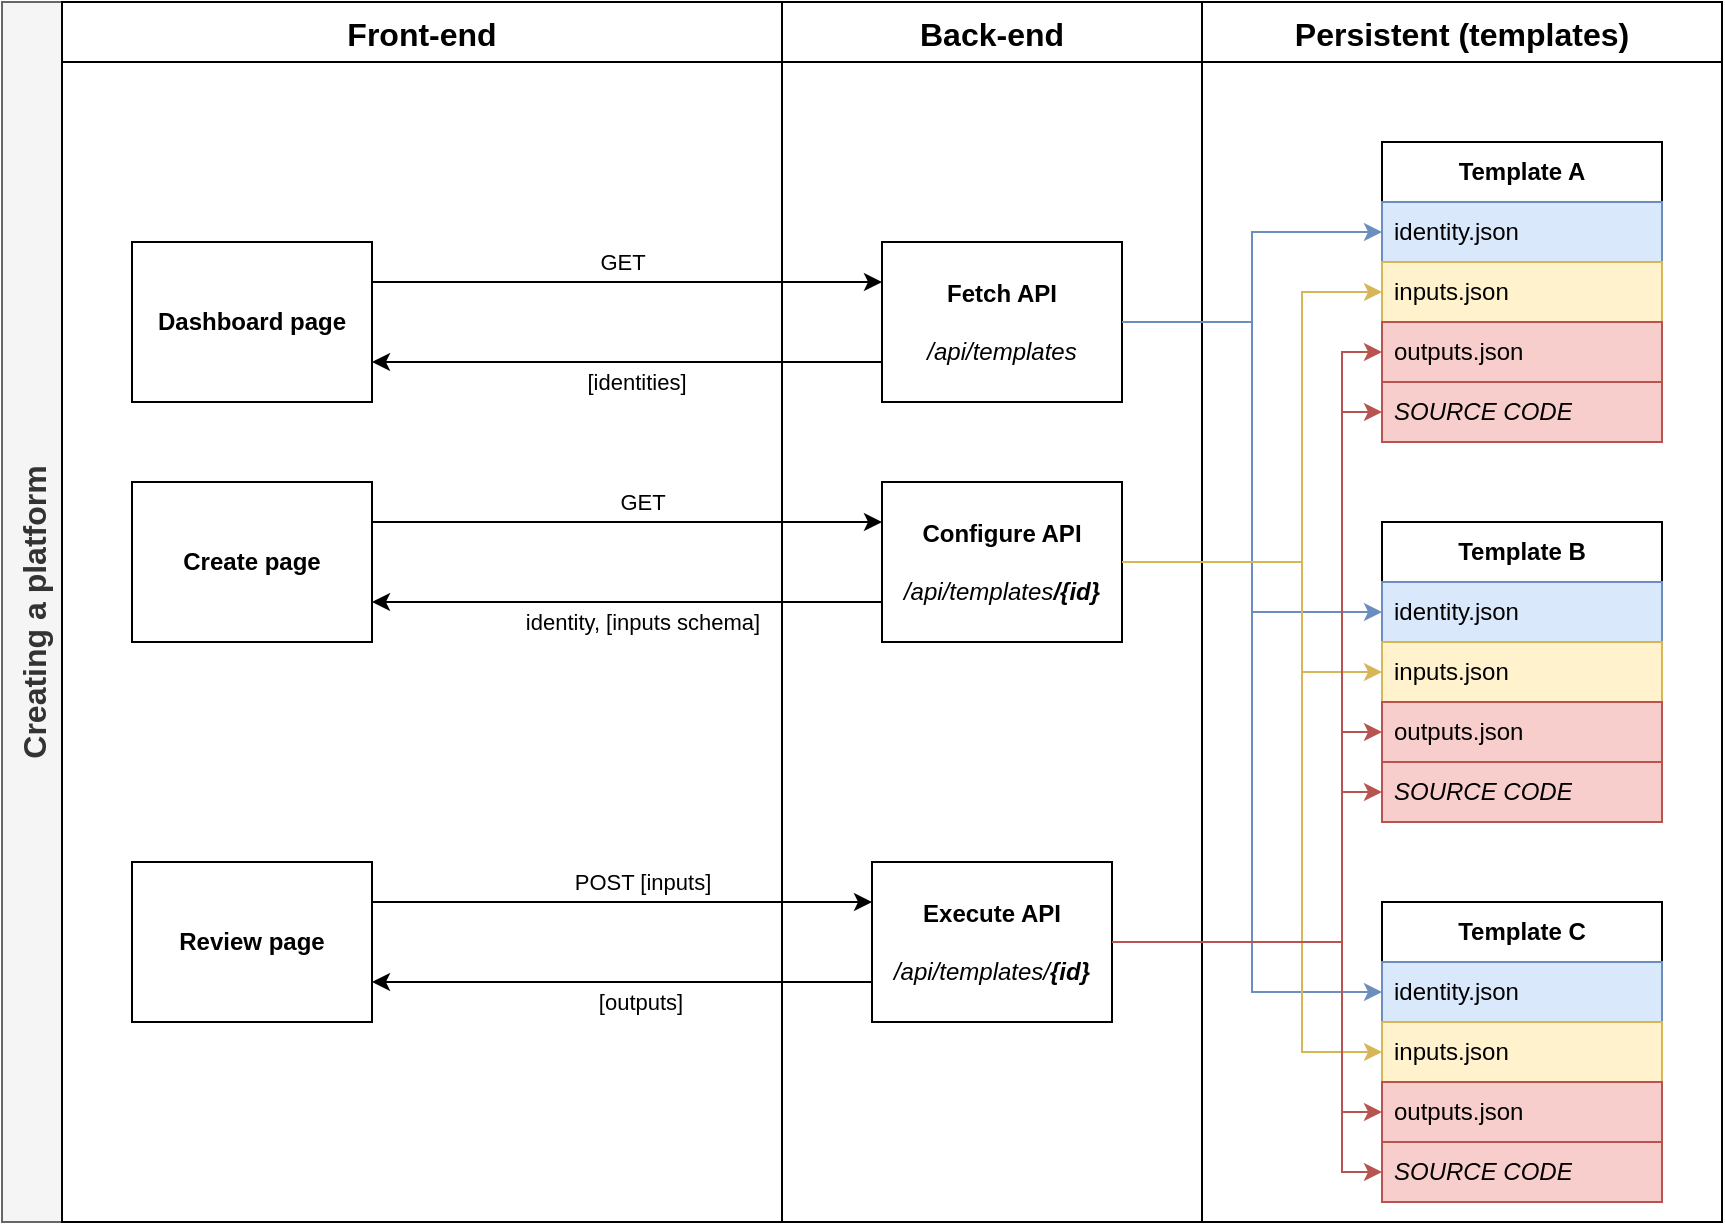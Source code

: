 <mxfile version="25.0.3" pages="2">
  <diagram id="C5RBs43oDa-KdzZeNtuy" name="Page-1">
    <mxGraphModel dx="679" dy="795" grid="1" gridSize="10" guides="1" tooltips="1" connect="1" arrows="1" fold="1" page="1" pageScale="1" pageWidth="827" pageHeight="1169" math="0" shadow="0">
      <root>
        <mxCell id="WIyWlLk6GJQsqaUBKTNV-0" />
        <mxCell id="WIyWlLk6GJQsqaUBKTNV-1" parent="WIyWlLk6GJQsqaUBKTNV-0" />
        <mxCell id="_A4C78QhjoVFTaDTlQbj-2" value="Creating a platform" style="swimlane;childLayout=stackLayout;resizeParent=1;resizeParentMax=0;startSize=30;horizontal=0;horizontalStack=1;fontSize=16;fillColor=#f5f5f5;fontColor=#333333;strokeColor=#666666;" parent="WIyWlLk6GJQsqaUBKTNV-1" vertex="1">
          <mxGeometry x="70" y="70" width="860" height="610" as="geometry" />
        </mxCell>
        <mxCell id="_A4C78QhjoVFTaDTlQbj-3" value="Front-end" style="swimlane;startSize=30;fontSize=16;" parent="_A4C78QhjoVFTaDTlQbj-2" vertex="1">
          <mxGeometry x="30" width="360" height="610" as="geometry" />
        </mxCell>
        <mxCell id="_A4C78QhjoVFTaDTlQbj-7" value="Dashboard page" style="rounded=0;whiteSpace=wrap;html=1;fontStyle=1" parent="_A4C78QhjoVFTaDTlQbj-3" vertex="1">
          <mxGeometry x="35" y="120" width="120" height="80" as="geometry" />
        </mxCell>
        <mxCell id="_A4C78QhjoVFTaDTlQbj-35" value="Create page" style="rounded=0;whiteSpace=wrap;html=1;fontStyle=1" parent="_A4C78QhjoVFTaDTlQbj-3" vertex="1">
          <mxGeometry x="35" y="240" width="120" height="80" as="geometry" />
        </mxCell>
        <mxCell id="_A4C78QhjoVFTaDTlQbj-45" value="Review page" style="rounded=0;whiteSpace=wrap;html=1;fontStyle=1" parent="_A4C78QhjoVFTaDTlQbj-3" vertex="1">
          <mxGeometry x="35" y="430" width="120" height="80" as="geometry" />
        </mxCell>
        <mxCell id="_A4C78QhjoVFTaDTlQbj-4" value="Back-end" style="swimlane;startSize=30;fontSize=16;" parent="_A4C78QhjoVFTaDTlQbj-2" vertex="1">
          <mxGeometry x="390" width="210" height="610" as="geometry">
            <mxRectangle x="140" width="40" height="610" as="alternateBounds" />
          </mxGeometry>
        </mxCell>
        <mxCell id="_A4C78QhjoVFTaDTlQbj-8" value="&lt;div&gt;Fetch API&lt;/div&gt;&lt;div&gt;&lt;br&gt;&lt;/div&gt;&lt;div&gt;&lt;i style=&quot;font-weight: normal;&quot;&gt;/api/templates&lt;/i&gt;&lt;/div&gt;" style="rounded=0;whiteSpace=wrap;html=1;fontStyle=1" parent="_A4C78QhjoVFTaDTlQbj-4" vertex="1">
          <mxGeometry x="50" y="120" width="120" height="80" as="geometry" />
        </mxCell>
        <mxCell id="_A4C78QhjoVFTaDTlQbj-36" value="&lt;div&gt;Configure API&lt;/div&gt;&lt;div&gt;&lt;br&gt;&lt;/div&gt;&lt;div&gt;&lt;i style=&quot;font-weight: normal;&quot;&gt;/api/templates&lt;/i&gt;&lt;i&gt;/{id}&lt;/i&gt;&lt;/div&gt;" style="rounded=0;whiteSpace=wrap;html=1;fontStyle=1" parent="_A4C78QhjoVFTaDTlQbj-4" vertex="1">
          <mxGeometry x="50" y="240" width="120" height="80" as="geometry" />
        </mxCell>
        <mxCell id="_A4C78QhjoVFTaDTlQbj-46" value="&lt;div&gt;Execute API&lt;/div&gt;&lt;div&gt;&lt;br&gt;&lt;/div&gt;&lt;div&gt;&lt;i style=&quot;font-weight: normal;&quot;&gt;/api/templates/&lt;b&gt;{id}&lt;/b&gt;&lt;/i&gt;&lt;/div&gt;" style="rounded=0;whiteSpace=wrap;html=1;fontStyle=1" parent="_A4C78QhjoVFTaDTlQbj-4" vertex="1">
          <mxGeometry x="45" y="430" width="120" height="80" as="geometry" />
        </mxCell>
        <mxCell id="_A4C78QhjoVFTaDTlQbj-5" value="Persistent (templates)" style="swimlane;startSize=30;fontSize=16;" parent="_A4C78QhjoVFTaDTlQbj-2" vertex="1">
          <mxGeometry x="600" width="260" height="610" as="geometry" />
        </mxCell>
        <mxCell id="_A4C78QhjoVFTaDTlQbj-18" value="&lt;b&gt;Template A&lt;br&gt;&lt;/b&gt;" style="swimlane;fontStyle=0;childLayout=stackLayout;horizontal=1;startSize=30;horizontalStack=0;resizeParent=1;resizeParentMax=0;resizeLast=0;collapsible=1;marginBottom=0;whiteSpace=wrap;html=1;" parent="_A4C78QhjoVFTaDTlQbj-5" vertex="1">
          <mxGeometry x="90" y="70" width="140" height="150" as="geometry" />
        </mxCell>
        <mxCell id="_A4C78QhjoVFTaDTlQbj-19" value="identity.json" style="text;strokeColor=#6c8ebf;fillColor=#dae8fc;align=left;verticalAlign=middle;spacingLeft=4;spacingRight=4;overflow=hidden;points=[[0,0.5],[1,0.5]];portConstraint=eastwest;rotatable=0;whiteSpace=wrap;html=1;" parent="_A4C78QhjoVFTaDTlQbj-18" vertex="1">
          <mxGeometry y="30" width="140" height="30" as="geometry" />
        </mxCell>
        <mxCell id="_A4C78QhjoVFTaDTlQbj-20" value="inputs.json" style="text;strokeColor=#d6b656;fillColor=#fff2cc;align=left;verticalAlign=middle;spacingLeft=4;spacingRight=4;overflow=hidden;points=[[0,0.5],[1,0.5]];portConstraint=eastwest;rotatable=0;whiteSpace=wrap;html=1;" parent="_A4C78QhjoVFTaDTlQbj-18" vertex="1">
          <mxGeometry y="60" width="140" height="30" as="geometry" />
        </mxCell>
        <mxCell id="_A4C78QhjoVFTaDTlQbj-21" value="outputs.json" style="text;strokeColor=#b85450;fillColor=#f8cecc;align=left;verticalAlign=middle;spacingLeft=4;spacingRight=4;overflow=hidden;points=[[0,0.5],[1,0.5]];portConstraint=eastwest;rotatable=0;whiteSpace=wrap;html=1;" parent="_A4C78QhjoVFTaDTlQbj-18" vertex="1">
          <mxGeometry y="90" width="140" height="30" as="geometry" />
        </mxCell>
        <mxCell id="_A4C78QhjoVFTaDTlQbj-50" value="&lt;i&gt;SOURCE CODE&lt;/i&gt;" style="text;strokeColor=#b85450;fillColor=#f8cecc;align=left;verticalAlign=middle;spacingLeft=4;spacingRight=4;overflow=hidden;points=[[0,0.5],[1,0.5]];portConstraint=eastwest;rotatable=0;whiteSpace=wrap;html=1;" parent="_A4C78QhjoVFTaDTlQbj-18" vertex="1">
          <mxGeometry y="120" width="140" height="30" as="geometry" />
        </mxCell>
        <mxCell id="_A4C78QhjoVFTaDTlQbj-23" value="&lt;b&gt;Template B&lt;br&gt;&lt;/b&gt;" style="swimlane;fontStyle=0;childLayout=stackLayout;horizontal=1;startSize=30;horizontalStack=0;resizeParent=1;resizeParentMax=0;resizeLast=0;collapsible=1;marginBottom=0;whiteSpace=wrap;html=1;" parent="_A4C78QhjoVFTaDTlQbj-5" vertex="1">
          <mxGeometry x="90" y="260" width="140" height="150" as="geometry" />
        </mxCell>
        <mxCell id="_A4C78QhjoVFTaDTlQbj-24" value="identity.json" style="text;strokeColor=#6c8ebf;fillColor=#dae8fc;align=left;verticalAlign=middle;spacingLeft=4;spacingRight=4;overflow=hidden;points=[[0,0.5],[1,0.5]];portConstraint=eastwest;rotatable=0;whiteSpace=wrap;html=1;" parent="_A4C78QhjoVFTaDTlQbj-23" vertex="1">
          <mxGeometry y="30" width="140" height="30" as="geometry" />
        </mxCell>
        <mxCell id="_A4C78QhjoVFTaDTlQbj-25" value="inputs.json" style="text;strokeColor=#d6b656;fillColor=#fff2cc;align=left;verticalAlign=middle;spacingLeft=4;spacingRight=4;overflow=hidden;points=[[0,0.5],[1,0.5]];portConstraint=eastwest;rotatable=0;whiteSpace=wrap;html=1;" parent="_A4C78QhjoVFTaDTlQbj-23" vertex="1">
          <mxGeometry y="60" width="140" height="30" as="geometry" />
        </mxCell>
        <mxCell id="_A4C78QhjoVFTaDTlQbj-26" value="outputs.json" style="text;strokeColor=#b85450;fillColor=#f8cecc;align=left;verticalAlign=middle;spacingLeft=4;spacingRight=4;overflow=hidden;points=[[0,0.5],[1,0.5]];portConstraint=eastwest;rotatable=0;whiteSpace=wrap;html=1;" parent="_A4C78QhjoVFTaDTlQbj-23" vertex="1">
          <mxGeometry y="90" width="140" height="30" as="geometry" />
        </mxCell>
        <mxCell id="_A4C78QhjoVFTaDTlQbj-52" value="&lt;i&gt;SOURCE CODE&lt;br&gt;&lt;/i&gt;" style="text;strokeColor=#b85450;fillColor=#f8cecc;align=left;verticalAlign=middle;spacingLeft=4;spacingRight=4;overflow=hidden;points=[[0,0.5],[1,0.5]];portConstraint=eastwest;rotatable=0;whiteSpace=wrap;html=1;" parent="_A4C78QhjoVFTaDTlQbj-23" vertex="1">
          <mxGeometry y="120" width="140" height="30" as="geometry" />
        </mxCell>
        <mxCell id="_A4C78QhjoVFTaDTlQbj-27" value="&lt;b&gt;Template C&lt;br&gt;&lt;/b&gt;" style="swimlane;fontStyle=0;childLayout=stackLayout;horizontal=1;startSize=30;horizontalStack=0;resizeParent=1;resizeParentMax=0;resizeLast=0;collapsible=1;marginBottom=0;whiteSpace=wrap;html=1;" parent="_A4C78QhjoVFTaDTlQbj-5" vertex="1">
          <mxGeometry x="90" y="450" width="140" height="150" as="geometry" />
        </mxCell>
        <mxCell id="_A4C78QhjoVFTaDTlQbj-28" value="identity.json" style="text;strokeColor=#6c8ebf;fillColor=#dae8fc;align=left;verticalAlign=middle;spacingLeft=4;spacingRight=4;overflow=hidden;points=[[0,0.5],[1,0.5]];portConstraint=eastwest;rotatable=0;whiteSpace=wrap;html=1;" parent="_A4C78QhjoVFTaDTlQbj-27" vertex="1">
          <mxGeometry y="30" width="140" height="30" as="geometry" />
        </mxCell>
        <mxCell id="_A4C78QhjoVFTaDTlQbj-29" value="inputs.json" style="text;strokeColor=#d6b656;fillColor=#fff2cc;align=left;verticalAlign=middle;spacingLeft=4;spacingRight=4;overflow=hidden;points=[[0,0.5],[1,0.5]];portConstraint=eastwest;rotatable=0;whiteSpace=wrap;html=1;" parent="_A4C78QhjoVFTaDTlQbj-27" vertex="1">
          <mxGeometry y="60" width="140" height="30" as="geometry" />
        </mxCell>
        <mxCell id="_A4C78QhjoVFTaDTlQbj-30" value="outputs.json" style="text;strokeColor=#b85450;fillColor=#f8cecc;align=left;verticalAlign=middle;spacingLeft=4;spacingRight=4;overflow=hidden;points=[[0,0.5],[1,0.5]];portConstraint=eastwest;rotatable=0;whiteSpace=wrap;html=1;" parent="_A4C78QhjoVFTaDTlQbj-27" vertex="1">
          <mxGeometry y="90" width="140" height="30" as="geometry" />
        </mxCell>
        <mxCell id="_A4C78QhjoVFTaDTlQbj-53" value="&lt;i&gt;SOURCE CODE&lt;br&gt;&lt;/i&gt;" style="text;strokeColor=#b85450;fillColor=#f8cecc;align=left;verticalAlign=middle;spacingLeft=4;spacingRight=4;overflow=hidden;points=[[0,0.5],[1,0.5]];portConstraint=eastwest;rotatable=0;whiteSpace=wrap;html=1;" parent="_A4C78QhjoVFTaDTlQbj-27" vertex="1">
          <mxGeometry y="120" width="140" height="30" as="geometry" />
        </mxCell>
        <mxCell id="_A4C78QhjoVFTaDTlQbj-9" style="edgeStyle=orthogonalEdgeStyle;rounded=0;orthogonalLoop=1;jettySize=auto;html=1;exitX=1;exitY=0.25;exitDx=0;exitDy=0;entryX=0;entryY=0.25;entryDx=0;entryDy=0;" parent="_A4C78QhjoVFTaDTlQbj-2" source="_A4C78QhjoVFTaDTlQbj-7" target="_A4C78QhjoVFTaDTlQbj-8" edge="1">
          <mxGeometry relative="1" as="geometry" />
        </mxCell>
        <mxCell id="_A4C78QhjoVFTaDTlQbj-11" value="&lt;div&gt;GET &lt;/div&gt;" style="edgeLabel;html=1;align=center;verticalAlign=middle;resizable=0;points=[];" parent="_A4C78QhjoVFTaDTlQbj-9" vertex="1" connectable="0">
          <mxGeometry x="-0.529" relative="1" as="geometry">
            <mxPoint x="65" y="-10" as="offset" />
          </mxGeometry>
        </mxCell>
        <mxCell id="_A4C78QhjoVFTaDTlQbj-10" style="edgeStyle=orthogonalEdgeStyle;rounded=0;orthogonalLoop=1;jettySize=auto;html=1;exitX=0;exitY=0.75;exitDx=0;exitDy=0;entryX=1;entryY=0.75;entryDx=0;entryDy=0;" parent="_A4C78QhjoVFTaDTlQbj-2" source="_A4C78QhjoVFTaDTlQbj-8" target="_A4C78QhjoVFTaDTlQbj-7" edge="1">
          <mxGeometry relative="1" as="geometry" />
        </mxCell>
        <mxCell id="_A4C78QhjoVFTaDTlQbj-12" value="[identities]" style="edgeLabel;html=1;align=center;verticalAlign=middle;resizable=0;points=[];" parent="_A4C78QhjoVFTaDTlQbj-10" vertex="1" connectable="0">
          <mxGeometry x="-0.035" relative="1" as="geometry">
            <mxPoint y="10" as="offset" />
          </mxGeometry>
        </mxCell>
        <mxCell id="_A4C78QhjoVFTaDTlQbj-22" style="edgeStyle=orthogonalEdgeStyle;rounded=0;orthogonalLoop=1;jettySize=auto;html=1;exitX=1;exitY=0.5;exitDx=0;exitDy=0;entryX=0;entryY=0.5;entryDx=0;entryDy=0;fillColor=#dae8fc;strokeColor=#6c8ebf;" parent="_A4C78QhjoVFTaDTlQbj-2" source="_A4C78QhjoVFTaDTlQbj-8" target="_A4C78QhjoVFTaDTlQbj-19" edge="1">
          <mxGeometry relative="1" as="geometry" />
        </mxCell>
        <mxCell id="_A4C78QhjoVFTaDTlQbj-33" style="edgeStyle=orthogonalEdgeStyle;rounded=0;orthogonalLoop=1;jettySize=auto;html=1;exitX=1;exitY=0.5;exitDx=0;exitDy=0;entryX=0;entryY=0.5;entryDx=0;entryDy=0;fillColor=#dae8fc;strokeColor=#6c8ebf;" parent="_A4C78QhjoVFTaDTlQbj-2" source="_A4C78QhjoVFTaDTlQbj-8" target="_A4C78QhjoVFTaDTlQbj-24" edge="1">
          <mxGeometry relative="1" as="geometry" />
        </mxCell>
        <mxCell id="_A4C78QhjoVFTaDTlQbj-34" style="edgeStyle=orthogonalEdgeStyle;rounded=0;orthogonalLoop=1;jettySize=auto;html=1;exitX=1;exitY=0.5;exitDx=0;exitDy=0;entryX=0;entryY=0.5;entryDx=0;entryDy=0;fillColor=#dae8fc;strokeColor=#6c8ebf;" parent="_A4C78QhjoVFTaDTlQbj-2" source="_A4C78QhjoVFTaDTlQbj-8" target="_A4C78QhjoVFTaDTlQbj-28" edge="1">
          <mxGeometry relative="1" as="geometry" />
        </mxCell>
        <mxCell id="_A4C78QhjoVFTaDTlQbj-37" style="edgeStyle=orthogonalEdgeStyle;rounded=0;orthogonalLoop=1;jettySize=auto;html=1;exitX=1;exitY=0.25;exitDx=0;exitDy=0;entryX=0;entryY=0.25;entryDx=0;entryDy=0;" parent="_A4C78QhjoVFTaDTlQbj-2" source="_A4C78QhjoVFTaDTlQbj-35" target="_A4C78QhjoVFTaDTlQbj-36" edge="1">
          <mxGeometry relative="1" as="geometry" />
        </mxCell>
        <mxCell id="_A4C78QhjoVFTaDTlQbj-38" value="GET" style="edgeLabel;html=1;align=center;verticalAlign=middle;resizable=0;points=[];" parent="_A4C78QhjoVFTaDTlQbj-37" vertex="1" connectable="0">
          <mxGeometry x="0.098" y="1" relative="1" as="geometry">
            <mxPoint x="-5" y="-9" as="offset" />
          </mxGeometry>
        </mxCell>
        <mxCell id="_A4C78QhjoVFTaDTlQbj-39" style="edgeStyle=orthogonalEdgeStyle;rounded=0;orthogonalLoop=1;jettySize=auto;html=1;exitX=1;exitY=0.5;exitDx=0;exitDy=0;entryX=0;entryY=0.5;entryDx=0;entryDy=0;fillColor=#fff2cc;strokeColor=#d6b656;" parent="_A4C78QhjoVFTaDTlQbj-2" source="_A4C78QhjoVFTaDTlQbj-36" target="_A4C78QhjoVFTaDTlQbj-20" edge="1">
          <mxGeometry relative="1" as="geometry">
            <Array as="points">
              <mxPoint x="650" y="280" />
              <mxPoint x="650" y="145" />
            </Array>
          </mxGeometry>
        </mxCell>
        <mxCell id="_A4C78QhjoVFTaDTlQbj-40" style="edgeStyle=orthogonalEdgeStyle;rounded=0;orthogonalLoop=1;jettySize=auto;html=1;exitX=1;exitY=0.5;exitDx=0;exitDy=0;entryX=0;entryY=0.5;entryDx=0;entryDy=0;fillColor=#fff2cc;strokeColor=#d6b656;" parent="_A4C78QhjoVFTaDTlQbj-2" source="_A4C78QhjoVFTaDTlQbj-36" target="_A4C78QhjoVFTaDTlQbj-25" edge="1">
          <mxGeometry relative="1" as="geometry">
            <Array as="points">
              <mxPoint x="650" y="280" />
              <mxPoint x="650" y="335" />
            </Array>
          </mxGeometry>
        </mxCell>
        <mxCell id="_A4C78QhjoVFTaDTlQbj-41" style="edgeStyle=orthogonalEdgeStyle;rounded=0;orthogonalLoop=1;jettySize=auto;html=1;exitX=1;exitY=0.5;exitDx=0;exitDy=0;entryX=0;entryY=0.5;entryDx=0;entryDy=0;fillColor=#fff2cc;strokeColor=#d6b656;" parent="_A4C78QhjoVFTaDTlQbj-2" source="_A4C78QhjoVFTaDTlQbj-36" target="_A4C78QhjoVFTaDTlQbj-29" edge="1">
          <mxGeometry relative="1" as="geometry">
            <Array as="points">
              <mxPoint x="650" y="280" />
              <mxPoint x="650" y="525" />
            </Array>
          </mxGeometry>
        </mxCell>
        <mxCell id="_A4C78QhjoVFTaDTlQbj-42" style="edgeStyle=orthogonalEdgeStyle;rounded=0;orthogonalLoop=1;jettySize=auto;html=1;exitX=0;exitY=0.75;exitDx=0;exitDy=0;entryX=1;entryY=0.75;entryDx=0;entryDy=0;" parent="_A4C78QhjoVFTaDTlQbj-2" source="_A4C78QhjoVFTaDTlQbj-36" target="_A4C78QhjoVFTaDTlQbj-35" edge="1">
          <mxGeometry relative="1" as="geometry" />
        </mxCell>
        <mxCell id="_A4C78QhjoVFTaDTlQbj-43" value="identity, [inputs schema]" style="edgeLabel;html=1;align=center;verticalAlign=middle;resizable=0;points=[];" parent="_A4C78QhjoVFTaDTlQbj-42" vertex="1" connectable="0">
          <mxGeometry x="0.028" y="3" relative="1" as="geometry">
            <mxPoint x="11" y="7" as="offset" />
          </mxGeometry>
        </mxCell>
        <mxCell id="_A4C78QhjoVFTaDTlQbj-47" style="edgeStyle=orthogonalEdgeStyle;rounded=0;orthogonalLoop=1;jettySize=auto;html=1;exitX=1;exitY=0.25;exitDx=0;exitDy=0;entryX=0;entryY=0.25;entryDx=0;entryDy=0;" parent="_A4C78QhjoVFTaDTlQbj-2" source="_A4C78QhjoVFTaDTlQbj-45" target="_A4C78QhjoVFTaDTlQbj-46" edge="1">
          <mxGeometry relative="1" as="geometry" />
        </mxCell>
        <mxCell id="_A4C78QhjoVFTaDTlQbj-58" value="POST [inputs]" style="edgeLabel;html=1;align=center;verticalAlign=middle;resizable=0;points=[];" parent="_A4C78QhjoVFTaDTlQbj-47" vertex="1" connectable="0">
          <mxGeometry x="0.015" y="4" relative="1" as="geometry">
            <mxPoint x="8" y="-6" as="offset" />
          </mxGeometry>
        </mxCell>
        <mxCell id="_A4C78QhjoVFTaDTlQbj-48" style="edgeStyle=orthogonalEdgeStyle;rounded=0;orthogonalLoop=1;jettySize=auto;html=1;exitX=0;exitY=0.75;exitDx=0;exitDy=0;entryX=1;entryY=0.75;entryDx=0;entryDy=0;" parent="_A4C78QhjoVFTaDTlQbj-2" source="_A4C78QhjoVFTaDTlQbj-46" target="_A4C78QhjoVFTaDTlQbj-45" edge="1">
          <mxGeometry relative="1" as="geometry" />
        </mxCell>
        <mxCell id="_A4C78QhjoVFTaDTlQbj-59" value="&lt;div&gt;&lt;br&gt;&lt;/div&gt;&lt;div&gt;&lt;br&gt;&lt;/div&gt;" style="edgeLabel;html=1;align=center;verticalAlign=middle;resizable=0;points=[];" parent="_A4C78QhjoVFTaDTlQbj-48" vertex="1" connectable="0">
          <mxGeometry x="0.027" y="1" relative="1" as="geometry">
            <mxPoint as="offset" />
          </mxGeometry>
        </mxCell>
        <mxCell id="_A4C78QhjoVFTaDTlQbj-60" value="[outputs]" style="edgeLabel;html=1;align=center;verticalAlign=middle;resizable=0;points=[];" parent="_A4C78QhjoVFTaDTlQbj-48" vertex="1" connectable="0">
          <mxGeometry x="-0.066" y="-1" relative="1" as="geometry">
            <mxPoint y="11" as="offset" />
          </mxGeometry>
        </mxCell>
        <mxCell id="_A4C78QhjoVFTaDTlQbj-49" style="edgeStyle=orthogonalEdgeStyle;rounded=0;orthogonalLoop=1;jettySize=auto;html=1;exitX=1;exitY=0.5;exitDx=0;exitDy=0;entryX=0;entryY=0.5;entryDx=0;entryDy=0;fillColor=#f8cecc;strokeColor=#b85450;" parent="_A4C78QhjoVFTaDTlQbj-2" source="_A4C78QhjoVFTaDTlQbj-46" target="_A4C78QhjoVFTaDTlQbj-21" edge="1">
          <mxGeometry relative="1" as="geometry">
            <Array as="points">
              <mxPoint x="670" y="470" />
              <mxPoint x="670" y="175" />
            </Array>
          </mxGeometry>
        </mxCell>
        <mxCell id="_A4C78QhjoVFTaDTlQbj-51" style="edgeStyle=orthogonalEdgeStyle;rounded=0;orthogonalLoop=1;jettySize=auto;html=1;exitX=1;exitY=0.5;exitDx=0;exitDy=0;entryX=0;entryY=0.5;entryDx=0;entryDy=0;fillColor=#f8cecc;strokeColor=#b85450;" parent="_A4C78QhjoVFTaDTlQbj-2" source="_A4C78QhjoVFTaDTlQbj-46" target="_A4C78QhjoVFTaDTlQbj-50" edge="1">
          <mxGeometry relative="1" as="geometry">
            <Array as="points">
              <mxPoint x="670" y="470" />
              <mxPoint x="670" y="205" />
            </Array>
          </mxGeometry>
        </mxCell>
        <mxCell id="_A4C78QhjoVFTaDTlQbj-54" style="edgeStyle=orthogonalEdgeStyle;rounded=0;orthogonalLoop=1;jettySize=auto;html=1;exitX=1;exitY=0.5;exitDx=0;exitDy=0;entryX=0;entryY=0.5;entryDx=0;entryDy=0;fillColor=#f8cecc;strokeColor=#b85450;" parent="_A4C78QhjoVFTaDTlQbj-2" source="_A4C78QhjoVFTaDTlQbj-46" target="_A4C78QhjoVFTaDTlQbj-26" edge="1">
          <mxGeometry relative="1" as="geometry">
            <Array as="points">
              <mxPoint x="670" y="470" />
              <mxPoint x="670" y="365" />
            </Array>
          </mxGeometry>
        </mxCell>
        <mxCell id="_A4C78QhjoVFTaDTlQbj-55" style="edgeStyle=orthogonalEdgeStyle;rounded=0;orthogonalLoop=1;jettySize=auto;html=1;exitX=1;exitY=0.5;exitDx=0;exitDy=0;entryX=0;entryY=0.5;entryDx=0;entryDy=0;fillColor=#f8cecc;strokeColor=#b85450;" parent="_A4C78QhjoVFTaDTlQbj-2" source="_A4C78QhjoVFTaDTlQbj-46" target="_A4C78QhjoVFTaDTlQbj-52" edge="1">
          <mxGeometry relative="1" as="geometry">
            <Array as="points">
              <mxPoint x="670" y="470" />
              <mxPoint x="670" y="395" />
            </Array>
          </mxGeometry>
        </mxCell>
        <mxCell id="_A4C78QhjoVFTaDTlQbj-56" style="edgeStyle=orthogonalEdgeStyle;rounded=0;orthogonalLoop=1;jettySize=auto;html=1;exitX=1;exitY=0.5;exitDx=0;exitDy=0;entryX=0;entryY=0.5;entryDx=0;entryDy=0;fillColor=#f8cecc;strokeColor=#b85450;" parent="_A4C78QhjoVFTaDTlQbj-2" source="_A4C78QhjoVFTaDTlQbj-46" target="_A4C78QhjoVFTaDTlQbj-30" edge="1">
          <mxGeometry relative="1" as="geometry">
            <Array as="points">
              <mxPoint x="670" y="470" />
              <mxPoint x="670" y="555" />
            </Array>
          </mxGeometry>
        </mxCell>
        <mxCell id="_A4C78QhjoVFTaDTlQbj-57" style="edgeStyle=orthogonalEdgeStyle;rounded=0;orthogonalLoop=1;jettySize=auto;html=1;exitX=1;exitY=0.5;exitDx=0;exitDy=0;entryX=0;entryY=0.5;entryDx=0;entryDy=0;fillColor=#f8cecc;strokeColor=#b85450;" parent="_A4C78QhjoVFTaDTlQbj-2" source="_A4C78QhjoVFTaDTlQbj-46" target="_A4C78QhjoVFTaDTlQbj-53" edge="1">
          <mxGeometry relative="1" as="geometry">
            <Array as="points">
              <mxPoint x="670" y="470" />
              <mxPoint x="670" y="585" />
            </Array>
          </mxGeometry>
        </mxCell>
      </root>
    </mxGraphModel>
  </diagram>
  <diagram id="_davItBRyQ06i8FEUlZ2" name="Page-2">
    <mxGraphModel dx="1364" dy="795" grid="1" gridSize="10" guides="1" tooltips="1" connect="1" arrows="1" fold="1" page="1" pageScale="1" pageWidth="850" pageHeight="1100" math="0" shadow="0">
      <root>
        <mxCell id="0" />
        <mxCell id="1" parent="0" />
        <mxCell id="5F68rmnqSY3Di1_A4mE_-1" value="Person" style="swimlane;fontStyle=2;align=center;verticalAlign=top;childLayout=stackLayout;horizontal=1;startSize=26;horizontalStack=0;resizeParent=1;resizeLast=0;collapsible=1;marginBottom=0;rounded=0;shadow=0;strokeWidth=1;" vertex="1" parent="1">
          <mxGeometry x="220" y="120" width="160" height="138" as="geometry">
            <mxRectangle x="230" y="140" width="160" height="26" as="alternateBounds" />
          </mxGeometry>
        </mxCell>
        <mxCell id="5F68rmnqSY3Di1_A4mE_-2" value="Name" style="text;align=left;verticalAlign=top;spacingLeft=4;spacingRight=4;overflow=hidden;rotatable=0;points=[[0,0.5],[1,0.5]];portConstraint=eastwest;" vertex="1" parent="5F68rmnqSY3Di1_A4mE_-1">
          <mxGeometry y="26" width="160" height="26" as="geometry" />
        </mxCell>
        <mxCell id="5F68rmnqSY3Di1_A4mE_-3" value="Phone Number" style="text;align=left;verticalAlign=top;spacingLeft=4;spacingRight=4;overflow=hidden;rotatable=0;points=[[0,0.5],[1,0.5]];portConstraint=eastwest;rounded=0;shadow=0;html=0;" vertex="1" parent="5F68rmnqSY3Di1_A4mE_-1">
          <mxGeometry y="52" width="160" height="26" as="geometry" />
        </mxCell>
        <mxCell id="5F68rmnqSY3Di1_A4mE_-4" value="Email Address" style="text;align=left;verticalAlign=top;spacingLeft=4;spacingRight=4;overflow=hidden;rotatable=0;points=[[0,0.5],[1,0.5]];portConstraint=eastwest;rounded=0;shadow=0;html=0;" vertex="1" parent="5F68rmnqSY3Di1_A4mE_-1">
          <mxGeometry y="78" width="160" height="26" as="geometry" />
        </mxCell>
        <mxCell id="5F68rmnqSY3Di1_A4mE_-5" value="" style="line;html=1;strokeWidth=1;align=left;verticalAlign=middle;spacingTop=-1;spacingLeft=3;spacingRight=3;rotatable=0;labelPosition=right;points=[];portConstraint=eastwest;" vertex="1" parent="5F68rmnqSY3Di1_A4mE_-1">
          <mxGeometry y="104" width="160" height="8" as="geometry" />
        </mxCell>
        <mxCell id="5F68rmnqSY3Di1_A4mE_-6" value="Purchase Parking Pass" style="text;align=left;verticalAlign=top;spacingLeft=4;spacingRight=4;overflow=hidden;rotatable=0;points=[[0,0.5],[1,0.5]];portConstraint=eastwest;" vertex="1" parent="5F68rmnqSY3Di1_A4mE_-1">
          <mxGeometry y="112" width="160" height="26" as="geometry" />
        </mxCell>
        <mxCell id="5F68rmnqSY3Di1_A4mE_-7" value="Student" style="swimlane;fontStyle=0;align=center;verticalAlign=top;childLayout=stackLayout;horizontal=1;startSize=26;horizontalStack=0;resizeParent=1;resizeLast=0;collapsible=1;marginBottom=0;rounded=0;shadow=0;strokeWidth=1;" vertex="1" parent="1">
          <mxGeometry x="120" y="360" width="160" height="138" as="geometry">
            <mxRectangle x="130" y="380" width="160" height="26" as="alternateBounds" />
          </mxGeometry>
        </mxCell>
        <mxCell id="5F68rmnqSY3Di1_A4mE_-8" value="Student Number" style="text;align=left;verticalAlign=top;spacingLeft=4;spacingRight=4;overflow=hidden;rotatable=0;points=[[0,0.5],[1,0.5]];portConstraint=eastwest;" vertex="1" parent="5F68rmnqSY3Di1_A4mE_-7">
          <mxGeometry y="26" width="160" height="26" as="geometry" />
        </mxCell>
        <mxCell id="5F68rmnqSY3Di1_A4mE_-9" value="Average Mark" style="text;align=left;verticalAlign=top;spacingLeft=4;spacingRight=4;overflow=hidden;rotatable=0;points=[[0,0.5],[1,0.5]];portConstraint=eastwest;rounded=0;shadow=0;html=0;" vertex="1" parent="5F68rmnqSY3Di1_A4mE_-7">
          <mxGeometry y="52" width="160" height="26" as="geometry" />
        </mxCell>
        <mxCell id="5F68rmnqSY3Di1_A4mE_-10" value="" style="line;html=1;strokeWidth=1;align=left;verticalAlign=middle;spacingTop=-1;spacingLeft=3;spacingRight=3;rotatable=0;labelPosition=right;points=[];portConstraint=eastwest;" vertex="1" parent="5F68rmnqSY3Di1_A4mE_-7">
          <mxGeometry y="78" width="160" height="8" as="geometry" />
        </mxCell>
        <mxCell id="5F68rmnqSY3Di1_A4mE_-11" value="Is Eligible To Enroll" style="text;align=left;verticalAlign=top;spacingLeft=4;spacingRight=4;overflow=hidden;rotatable=0;points=[[0,0.5],[1,0.5]];portConstraint=eastwest;fontStyle=4" vertex="1" parent="5F68rmnqSY3Di1_A4mE_-7">
          <mxGeometry y="86" width="160" height="26" as="geometry" />
        </mxCell>
        <mxCell id="5F68rmnqSY3Di1_A4mE_-12" value="Get Seminars Taken" style="text;align=left;verticalAlign=top;spacingLeft=4;spacingRight=4;overflow=hidden;rotatable=0;points=[[0,0.5],[1,0.5]];portConstraint=eastwest;" vertex="1" parent="5F68rmnqSY3Di1_A4mE_-7">
          <mxGeometry y="112" width="160" height="26" as="geometry" />
        </mxCell>
        <mxCell id="5F68rmnqSY3Di1_A4mE_-13" value="" style="endArrow=block;endSize=10;endFill=0;shadow=0;strokeWidth=1;rounded=0;curved=0;edgeStyle=elbowEdgeStyle;elbow=vertical;" edge="1" parent="1" source="5F68rmnqSY3Di1_A4mE_-7" target="5F68rmnqSY3Di1_A4mE_-1">
          <mxGeometry width="160" relative="1" as="geometry">
            <mxPoint x="200" y="203" as="sourcePoint" />
            <mxPoint x="200" y="203" as="targetPoint" />
          </mxGeometry>
        </mxCell>
        <mxCell id="5F68rmnqSY3Di1_A4mE_-14" value="Professor" style="swimlane;fontStyle=0;align=center;verticalAlign=top;childLayout=stackLayout;horizontal=1;startSize=26;horizontalStack=0;resizeParent=1;resizeLast=0;collapsible=1;marginBottom=0;rounded=0;shadow=0;strokeWidth=1;" vertex="1" parent="1">
          <mxGeometry x="330" y="360" width="160" height="70" as="geometry">
            <mxRectangle x="340" y="380" width="170" height="26" as="alternateBounds" />
          </mxGeometry>
        </mxCell>
        <mxCell id="5F68rmnqSY3Di1_A4mE_-15" value="Salary" style="text;align=left;verticalAlign=top;spacingLeft=4;spacingRight=4;overflow=hidden;rotatable=0;points=[[0,0.5],[1,0.5]];portConstraint=eastwest;" vertex="1" parent="5F68rmnqSY3Di1_A4mE_-14">
          <mxGeometry y="26" width="160" height="26" as="geometry" />
        </mxCell>
        <mxCell id="5F68rmnqSY3Di1_A4mE_-16" value="" style="line;html=1;strokeWidth=1;align=left;verticalAlign=middle;spacingTop=-1;spacingLeft=3;spacingRight=3;rotatable=0;labelPosition=right;points=[];portConstraint=eastwest;" vertex="1" parent="5F68rmnqSY3Di1_A4mE_-14">
          <mxGeometry y="52" width="160" height="8" as="geometry" />
        </mxCell>
        <mxCell id="5F68rmnqSY3Di1_A4mE_-17" value="" style="endArrow=block;endSize=10;endFill=0;shadow=0;strokeWidth=1;rounded=0;curved=0;edgeStyle=elbowEdgeStyle;elbow=vertical;" edge="1" parent="1" source="5F68rmnqSY3Di1_A4mE_-14" target="5F68rmnqSY3Di1_A4mE_-1">
          <mxGeometry width="160" relative="1" as="geometry">
            <mxPoint x="210" y="373" as="sourcePoint" />
            <mxPoint x="310" y="271" as="targetPoint" />
          </mxGeometry>
        </mxCell>
        <mxCell id="5F68rmnqSY3Di1_A4mE_-18" value="Address" style="swimlane;fontStyle=0;align=center;verticalAlign=top;childLayout=stackLayout;horizontal=1;startSize=26;horizontalStack=0;resizeParent=1;resizeLast=0;collapsible=1;marginBottom=0;rounded=0;shadow=0;strokeWidth=1;" vertex="1" parent="1">
          <mxGeometry x="508" y="120" width="160" height="216" as="geometry">
            <mxRectangle x="550" y="140" width="160" height="26" as="alternateBounds" />
          </mxGeometry>
        </mxCell>
        <mxCell id="5F68rmnqSY3Di1_A4mE_-19" value="Street" style="text;align=left;verticalAlign=top;spacingLeft=4;spacingRight=4;overflow=hidden;rotatable=0;points=[[0,0.5],[1,0.5]];portConstraint=eastwest;" vertex="1" parent="5F68rmnqSY3Di1_A4mE_-18">
          <mxGeometry y="26" width="160" height="26" as="geometry" />
        </mxCell>
        <mxCell id="5F68rmnqSY3Di1_A4mE_-20" value="City" style="text;align=left;verticalAlign=top;spacingLeft=4;spacingRight=4;overflow=hidden;rotatable=0;points=[[0,0.5],[1,0.5]];portConstraint=eastwest;rounded=0;shadow=0;html=0;" vertex="1" parent="5F68rmnqSY3Di1_A4mE_-18">
          <mxGeometry y="52" width="160" height="26" as="geometry" />
        </mxCell>
        <mxCell id="5F68rmnqSY3Di1_A4mE_-21" value="State" style="text;align=left;verticalAlign=top;spacingLeft=4;spacingRight=4;overflow=hidden;rotatable=0;points=[[0,0.5],[1,0.5]];portConstraint=eastwest;rounded=0;shadow=0;html=0;" vertex="1" parent="5F68rmnqSY3Di1_A4mE_-18">
          <mxGeometry y="78" width="160" height="26" as="geometry" />
        </mxCell>
        <mxCell id="5F68rmnqSY3Di1_A4mE_-22" value="Postal Code" style="text;align=left;verticalAlign=top;spacingLeft=4;spacingRight=4;overflow=hidden;rotatable=0;points=[[0,0.5],[1,0.5]];portConstraint=eastwest;rounded=0;shadow=0;html=0;" vertex="1" parent="5F68rmnqSY3Di1_A4mE_-18">
          <mxGeometry y="104" width="160" height="26" as="geometry" />
        </mxCell>
        <mxCell id="5F68rmnqSY3Di1_A4mE_-23" value="Country" style="text;align=left;verticalAlign=top;spacingLeft=4;spacingRight=4;overflow=hidden;rotatable=0;points=[[0,0.5],[1,0.5]];portConstraint=eastwest;rounded=0;shadow=0;html=0;" vertex="1" parent="5F68rmnqSY3Di1_A4mE_-18">
          <mxGeometry y="130" width="160" height="26" as="geometry" />
        </mxCell>
        <mxCell id="5F68rmnqSY3Di1_A4mE_-24" value="" style="line;html=1;strokeWidth=1;align=left;verticalAlign=middle;spacingTop=-1;spacingLeft=3;spacingRight=3;rotatable=0;labelPosition=right;points=[];portConstraint=eastwest;" vertex="1" parent="5F68rmnqSY3Di1_A4mE_-18">
          <mxGeometry y="156" width="160" height="8" as="geometry" />
        </mxCell>
        <mxCell id="5F68rmnqSY3Di1_A4mE_-25" value="Validate" style="text;align=left;verticalAlign=top;spacingLeft=4;spacingRight=4;overflow=hidden;rotatable=0;points=[[0,0.5],[1,0.5]];portConstraint=eastwest;" vertex="1" parent="5F68rmnqSY3Di1_A4mE_-18">
          <mxGeometry y="164" width="160" height="26" as="geometry" />
        </mxCell>
        <mxCell id="5F68rmnqSY3Di1_A4mE_-26" value="Output As Label" style="text;align=left;verticalAlign=top;spacingLeft=4;spacingRight=4;overflow=hidden;rotatable=0;points=[[0,0.5],[1,0.5]];portConstraint=eastwest;" vertex="1" parent="5F68rmnqSY3Di1_A4mE_-18">
          <mxGeometry y="190" width="160" height="26" as="geometry" />
        </mxCell>
        <mxCell id="5F68rmnqSY3Di1_A4mE_-27" value="" style="endArrow=open;shadow=0;strokeWidth=1;rounded=0;curved=0;endFill=1;edgeStyle=elbowEdgeStyle;elbow=vertical;" edge="1" parent="1" source="5F68rmnqSY3Di1_A4mE_-1" target="5F68rmnqSY3Di1_A4mE_-18">
          <mxGeometry x="0.5" y="41" relative="1" as="geometry">
            <mxPoint x="380" y="192" as="sourcePoint" />
            <mxPoint x="540" y="192" as="targetPoint" />
            <mxPoint x="-40" y="32" as="offset" />
          </mxGeometry>
        </mxCell>
        <mxCell id="5F68rmnqSY3Di1_A4mE_-28" value="0..1" style="resizable=0;align=left;verticalAlign=bottom;labelBackgroundColor=none;fontSize=12;" connectable="0" vertex="1" parent="5F68rmnqSY3Di1_A4mE_-27">
          <mxGeometry x="-1" relative="1" as="geometry">
            <mxPoint y="4" as="offset" />
          </mxGeometry>
        </mxCell>
        <mxCell id="5F68rmnqSY3Di1_A4mE_-29" value="1" style="resizable=0;align=right;verticalAlign=bottom;labelBackgroundColor=none;fontSize=12;" connectable="0" vertex="1" parent="5F68rmnqSY3Di1_A4mE_-27">
          <mxGeometry x="1" relative="1" as="geometry">
            <mxPoint x="-7" y="4" as="offset" />
          </mxGeometry>
        </mxCell>
        <mxCell id="5F68rmnqSY3Di1_A4mE_-30" value="lives at" style="text;html=1;resizable=0;points=[];;align=center;verticalAlign=middle;labelBackgroundColor=none;rounded=0;shadow=0;strokeWidth=1;fontSize=12;" vertex="1" connectable="0" parent="5F68rmnqSY3Di1_A4mE_-27">
          <mxGeometry x="0.5" y="49" relative="1" as="geometry">
            <mxPoint x="-38" y="40" as="offset" />
          </mxGeometry>
        </mxCell>
      </root>
    </mxGraphModel>
  </diagram>
</mxfile>
